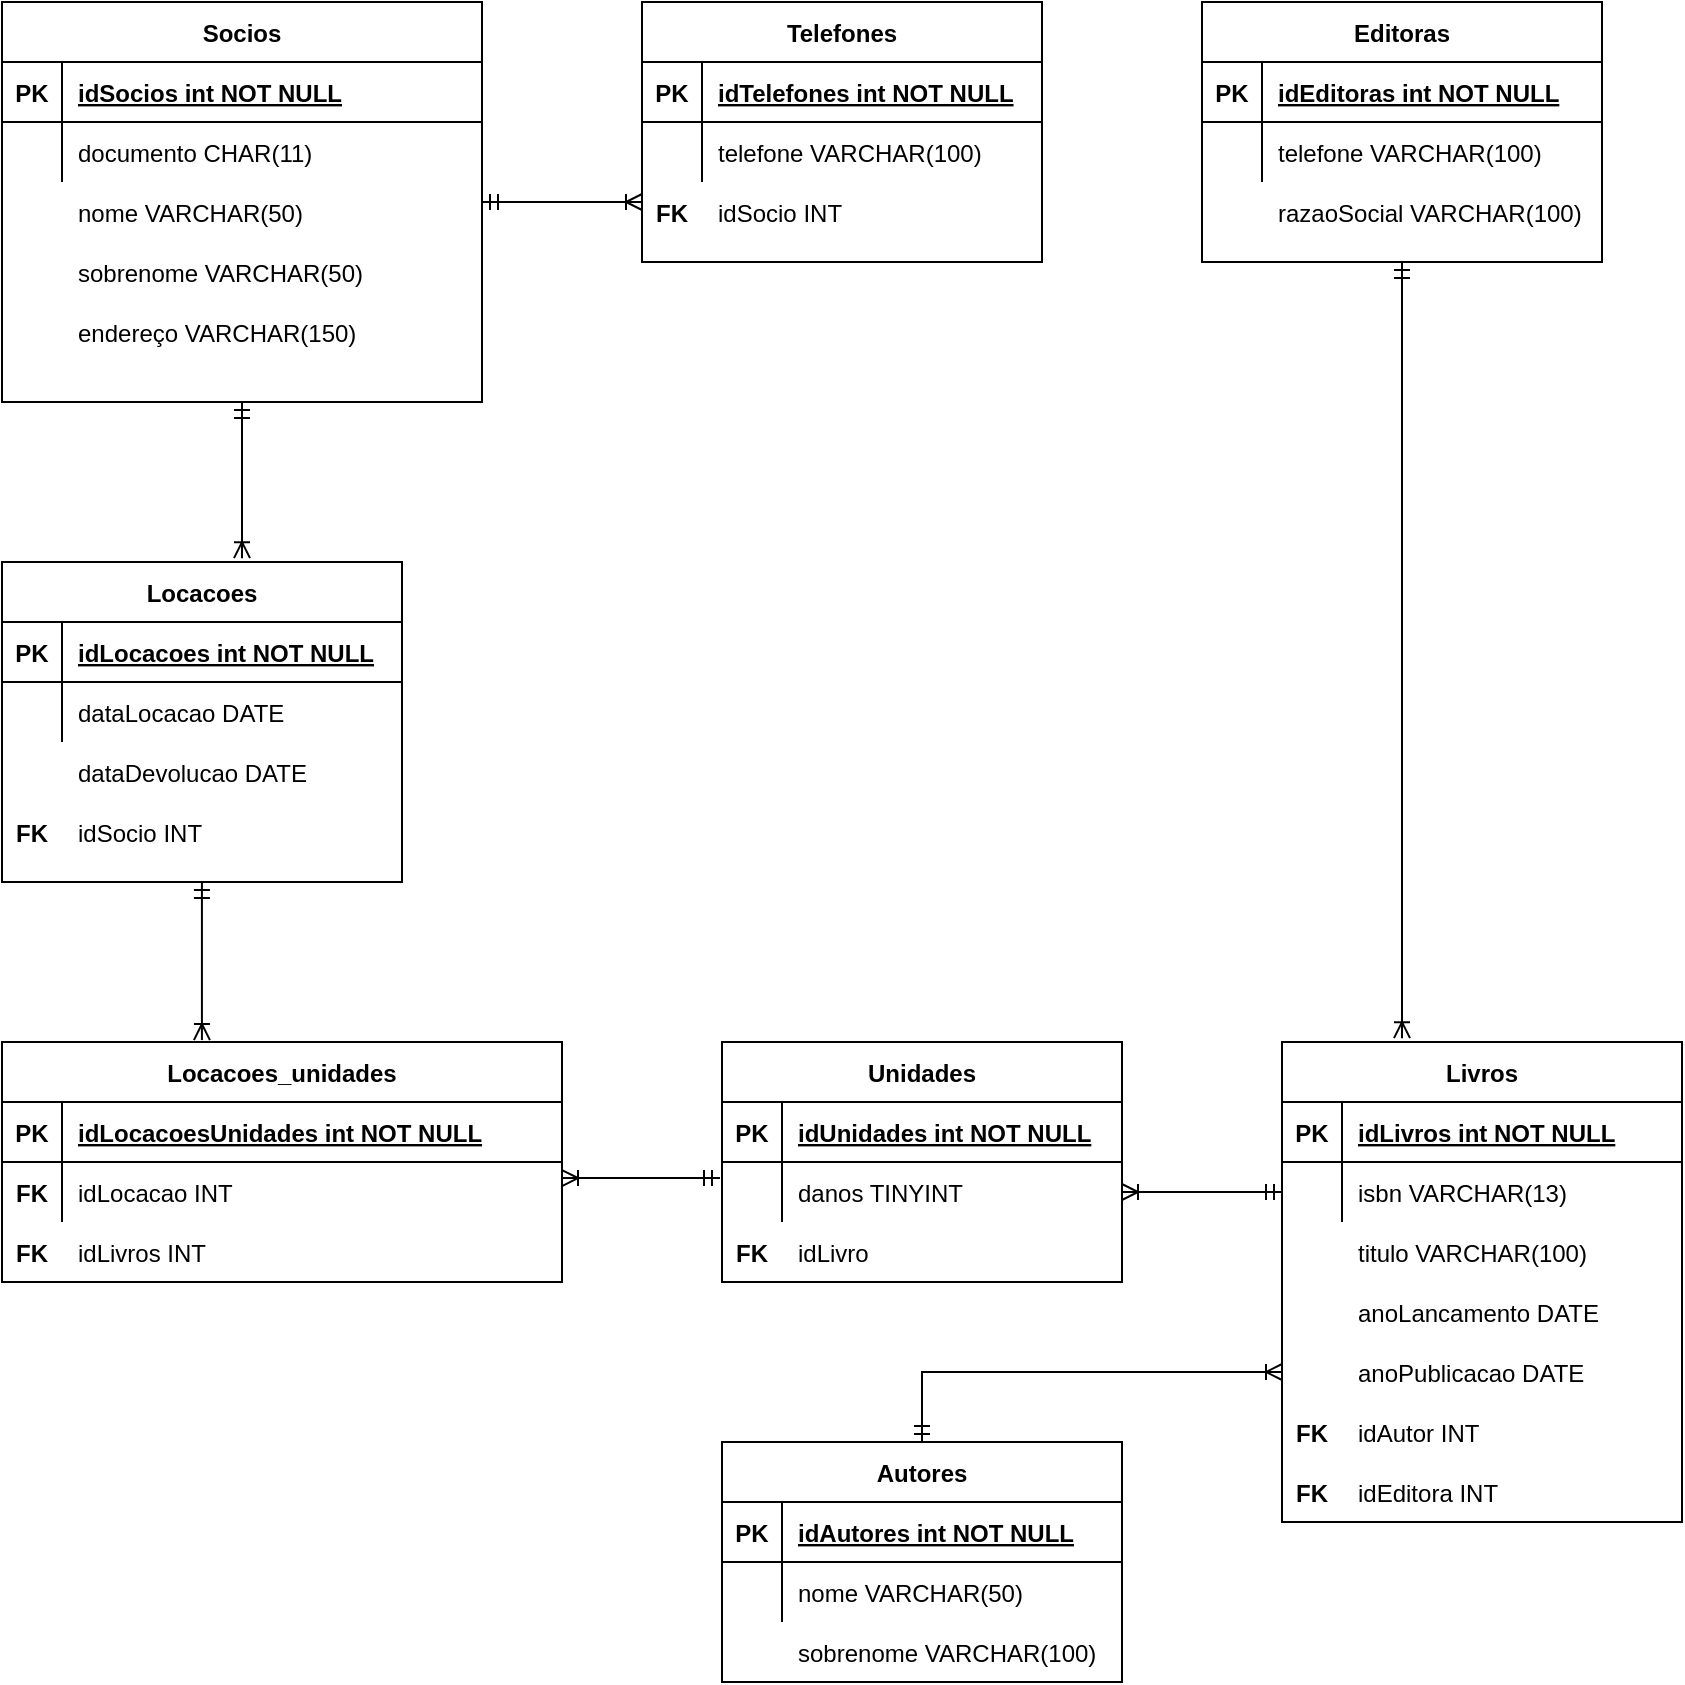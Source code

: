 <mxfile version="15.0.3"><diagram id="R2lEEEUBdFMjLlhIrx00" name="Page-1"><mxGraphModel dx="1247" dy="1137" grid="1" gridSize="10" guides="1" tooltips="1" connect="1" arrows="1" fold="1" page="1" pageScale="1" pageWidth="850" pageHeight="1100" math="0" shadow="0" extFonts="Permanent Marker^https://fonts.googleapis.com/css?family=Permanent+Marker"><root><mxCell id="0"/><mxCell id="1" parent="0"/><mxCell id="IzlybDZ93sGMeDmiDlMJ-96" style="edgeStyle=orthogonalEdgeStyle;rounded=0;orthogonalLoop=1;jettySize=auto;html=1;entryX=0.6;entryY=-0.012;entryDx=0;entryDy=0;entryPerimeter=0;startArrow=ERmandOne;startFill=0;endArrow=ERoneToMany;endFill=0;strokeWidth=1;" edge="1" parent="1" source="C-vyLk0tnHw3VtMMgP7b-23" target="IzlybDZ93sGMeDmiDlMJ-24"><mxGeometry relative="1" as="geometry"/></mxCell><mxCell id="IzlybDZ93sGMeDmiDlMJ-97" style="edgeStyle=orthogonalEdgeStyle;rounded=0;orthogonalLoop=1;jettySize=auto;html=1;startArrow=ERmandOne;startFill=0;endArrow=ERoneToMany;endFill=0;strokeWidth=1;" edge="1" parent="1" source="C-vyLk0tnHw3VtMMgP7b-23"><mxGeometry relative="1" as="geometry"><mxPoint x="320" y="140" as="targetPoint"/></mxGeometry></mxCell><mxCell id="C-vyLk0tnHw3VtMMgP7b-23" value="Socios" style="shape=table;startSize=30;container=1;collapsible=1;childLayout=tableLayout;fixedRows=1;rowLines=0;fontStyle=1;align=center;resizeLast=1;" parent="1" vertex="1"><mxGeometry y="40" width="240" height="200" as="geometry"/></mxCell><mxCell id="C-vyLk0tnHw3VtMMgP7b-24" value="" style="shape=partialRectangle;collapsible=0;dropTarget=0;pointerEvents=0;fillColor=none;points=[[0,0.5],[1,0.5]];portConstraint=eastwest;top=0;left=0;right=0;bottom=1;" parent="C-vyLk0tnHw3VtMMgP7b-23" vertex="1"><mxGeometry y="30" width="240" height="30" as="geometry"/></mxCell><mxCell id="C-vyLk0tnHw3VtMMgP7b-25" value="PK" style="shape=partialRectangle;overflow=hidden;connectable=0;fillColor=none;top=0;left=0;bottom=0;right=0;fontStyle=1;" parent="C-vyLk0tnHw3VtMMgP7b-24" vertex="1"><mxGeometry width="30" height="30" as="geometry"/></mxCell><mxCell id="C-vyLk0tnHw3VtMMgP7b-26" value="idSocios int NOT NULL " style="shape=partialRectangle;overflow=hidden;connectable=0;fillColor=none;top=0;left=0;bottom=0;right=0;align=left;spacingLeft=6;fontStyle=5;" parent="C-vyLk0tnHw3VtMMgP7b-24" vertex="1"><mxGeometry x="30" width="210" height="30" as="geometry"/></mxCell><mxCell id="C-vyLk0tnHw3VtMMgP7b-27" value="" style="shape=partialRectangle;collapsible=0;dropTarget=0;pointerEvents=0;fillColor=none;points=[[0,0.5],[1,0.5]];portConstraint=eastwest;top=0;left=0;right=0;bottom=0;" parent="C-vyLk0tnHw3VtMMgP7b-23" vertex="1"><mxGeometry y="60" width="240" height="30" as="geometry"/></mxCell><mxCell id="C-vyLk0tnHw3VtMMgP7b-28" value="" style="shape=partialRectangle;overflow=hidden;connectable=0;fillColor=none;top=0;left=0;bottom=0;right=0;" parent="C-vyLk0tnHw3VtMMgP7b-27" vertex="1"><mxGeometry width="30" height="30" as="geometry"/></mxCell><mxCell id="C-vyLk0tnHw3VtMMgP7b-29" value="documento CHAR(11)" style="shape=partialRectangle;overflow=hidden;connectable=0;fillColor=none;top=0;left=0;bottom=0;right=0;align=left;spacingLeft=6;" parent="C-vyLk0tnHw3VtMMgP7b-27" vertex="1"><mxGeometry x="30" width="210" height="30" as="geometry"/></mxCell><mxCell id="IzlybDZ93sGMeDmiDlMJ-1" value="nome VARCHAR(50)" style="shape=partialRectangle;overflow=hidden;connectable=0;fillColor=none;top=0;left=0;bottom=0;right=0;align=left;spacingLeft=6;" vertex="1" parent="1"><mxGeometry x="30" y="130" width="220" height="30" as="geometry"/></mxCell><mxCell id="IzlybDZ93sGMeDmiDlMJ-2" value="sobrenome VARCHAR(50)" style="shape=partialRectangle;overflow=hidden;connectable=0;fillColor=none;top=0;left=0;bottom=0;right=0;align=left;spacingLeft=6;" vertex="1" parent="1"><mxGeometry x="30" y="160" width="220" height="30" as="geometry"/></mxCell><mxCell id="IzlybDZ93sGMeDmiDlMJ-3" value="endereço VARCHAR(150)" style="shape=partialRectangle;overflow=hidden;connectable=0;fillColor=none;top=0;left=0;bottom=0;right=0;align=left;spacingLeft=6;" vertex="1" parent="1"><mxGeometry x="30" y="190" width="210" height="30" as="geometry"/></mxCell><mxCell id="IzlybDZ93sGMeDmiDlMJ-4" value="Telefones" style="shape=table;startSize=30;container=1;collapsible=1;childLayout=tableLayout;fixedRows=1;rowLines=0;fontStyle=1;align=center;resizeLast=1;" vertex="1" parent="1"><mxGeometry x="320" y="40" width="200" height="130" as="geometry"/></mxCell><mxCell id="IzlybDZ93sGMeDmiDlMJ-5" value="" style="shape=partialRectangle;collapsible=0;dropTarget=0;pointerEvents=0;fillColor=none;points=[[0,0.5],[1,0.5]];portConstraint=eastwest;top=0;left=0;right=0;bottom=1;" vertex="1" parent="IzlybDZ93sGMeDmiDlMJ-4"><mxGeometry y="30" width="200" height="30" as="geometry"/></mxCell><mxCell id="IzlybDZ93sGMeDmiDlMJ-6" value="PK" style="shape=partialRectangle;overflow=hidden;connectable=0;fillColor=none;top=0;left=0;bottom=0;right=0;fontStyle=1;" vertex="1" parent="IzlybDZ93sGMeDmiDlMJ-5"><mxGeometry width="30" height="30" as="geometry"/></mxCell><mxCell id="IzlybDZ93sGMeDmiDlMJ-7" value="idTelefones int NOT NULL " style="shape=partialRectangle;overflow=hidden;connectable=0;fillColor=none;top=0;left=0;bottom=0;right=0;align=left;spacingLeft=6;fontStyle=5;" vertex="1" parent="IzlybDZ93sGMeDmiDlMJ-5"><mxGeometry x="30" width="170" height="30" as="geometry"/></mxCell><mxCell id="IzlybDZ93sGMeDmiDlMJ-8" value="" style="shape=partialRectangle;collapsible=0;dropTarget=0;pointerEvents=0;fillColor=none;points=[[0,0.5],[1,0.5]];portConstraint=eastwest;top=0;left=0;right=0;bottom=0;" vertex="1" parent="IzlybDZ93sGMeDmiDlMJ-4"><mxGeometry y="60" width="200" height="30" as="geometry"/></mxCell><mxCell id="IzlybDZ93sGMeDmiDlMJ-9" value="" style="shape=partialRectangle;overflow=hidden;connectable=0;fillColor=none;top=0;left=0;bottom=0;right=0;" vertex="1" parent="IzlybDZ93sGMeDmiDlMJ-8"><mxGeometry width="30" height="30" as="geometry"/></mxCell><mxCell id="IzlybDZ93sGMeDmiDlMJ-10" value="telefone VARCHAR(100)" style="shape=partialRectangle;overflow=hidden;connectable=0;fillColor=none;top=0;left=0;bottom=0;right=0;align=left;spacingLeft=6;" vertex="1" parent="IzlybDZ93sGMeDmiDlMJ-8"><mxGeometry x="30" width="170" height="30" as="geometry"/></mxCell><mxCell id="IzlybDZ93sGMeDmiDlMJ-11" value="idSocio INT" style="shape=partialRectangle;overflow=hidden;connectable=0;fillColor=none;top=0;left=0;bottom=0;right=0;align=left;spacingLeft=6;" vertex="1" parent="1"><mxGeometry x="350" y="130" width="220" height="30" as="geometry"/></mxCell><mxCell id="IzlybDZ93sGMeDmiDlMJ-14" value="FK" style="shape=partialRectangle;overflow=hidden;connectable=0;fillColor=none;top=0;left=0;bottom=0;right=0;fontStyle=1;" vertex="1" parent="1"><mxGeometry x="320" y="130" width="30" height="30" as="geometry"/></mxCell><mxCell id="IzlybDZ93sGMeDmiDlMJ-92" style="edgeStyle=orthogonalEdgeStyle;rounded=0;orthogonalLoop=1;jettySize=auto;html=1;entryX=0.3;entryY=-0.008;entryDx=0;entryDy=0;entryPerimeter=0;startArrow=ERmandOne;startFill=0;endArrow=ERoneToMany;endFill=0;strokeWidth=1;" edge="1" parent="1" source="IzlybDZ93sGMeDmiDlMJ-15" target="IzlybDZ93sGMeDmiDlMJ-60"><mxGeometry relative="1" as="geometry"/></mxCell><mxCell id="IzlybDZ93sGMeDmiDlMJ-15" value="Editoras" style="shape=table;startSize=30;container=1;collapsible=1;childLayout=tableLayout;fixedRows=1;rowLines=0;fontStyle=1;align=center;resizeLast=1;" vertex="1" parent="1"><mxGeometry x="600" y="40" width="200" height="130" as="geometry"/></mxCell><mxCell id="IzlybDZ93sGMeDmiDlMJ-16" value="" style="shape=partialRectangle;collapsible=0;dropTarget=0;pointerEvents=0;fillColor=none;points=[[0,0.5],[1,0.5]];portConstraint=eastwest;top=0;left=0;right=0;bottom=1;" vertex="1" parent="IzlybDZ93sGMeDmiDlMJ-15"><mxGeometry y="30" width="200" height="30" as="geometry"/></mxCell><mxCell id="IzlybDZ93sGMeDmiDlMJ-17" value="PK" style="shape=partialRectangle;overflow=hidden;connectable=0;fillColor=none;top=0;left=0;bottom=0;right=0;fontStyle=1;" vertex="1" parent="IzlybDZ93sGMeDmiDlMJ-16"><mxGeometry width="30" height="30" as="geometry"/></mxCell><mxCell id="IzlybDZ93sGMeDmiDlMJ-18" value="idEditoras int NOT NULL " style="shape=partialRectangle;overflow=hidden;connectable=0;fillColor=none;top=0;left=0;bottom=0;right=0;align=left;spacingLeft=6;fontStyle=5;" vertex="1" parent="IzlybDZ93sGMeDmiDlMJ-16"><mxGeometry x="30" width="170" height="30" as="geometry"/></mxCell><mxCell id="IzlybDZ93sGMeDmiDlMJ-19" value="" style="shape=partialRectangle;collapsible=0;dropTarget=0;pointerEvents=0;fillColor=none;points=[[0,0.5],[1,0.5]];portConstraint=eastwest;top=0;left=0;right=0;bottom=0;" vertex="1" parent="IzlybDZ93sGMeDmiDlMJ-15"><mxGeometry y="60" width="200" height="30" as="geometry"/></mxCell><mxCell id="IzlybDZ93sGMeDmiDlMJ-20" value="" style="shape=partialRectangle;overflow=hidden;connectable=0;fillColor=none;top=0;left=0;bottom=0;right=0;" vertex="1" parent="IzlybDZ93sGMeDmiDlMJ-19"><mxGeometry width="30" height="30" as="geometry"/></mxCell><mxCell id="IzlybDZ93sGMeDmiDlMJ-21" value="telefone VARCHAR(100)" style="shape=partialRectangle;overflow=hidden;connectable=0;fillColor=none;top=0;left=0;bottom=0;right=0;align=left;spacingLeft=6;" vertex="1" parent="IzlybDZ93sGMeDmiDlMJ-19"><mxGeometry x="30" width="170" height="30" as="geometry"/></mxCell><mxCell id="IzlybDZ93sGMeDmiDlMJ-22" value="razaoSocial VARCHAR(100)" style="shape=partialRectangle;overflow=hidden;connectable=0;fillColor=none;top=0;left=0;bottom=0;right=0;align=left;spacingLeft=6;" vertex="1" parent="1"><mxGeometry x="630" y="130" width="170" height="30" as="geometry"/></mxCell><mxCell id="IzlybDZ93sGMeDmiDlMJ-95" style="edgeStyle=orthogonalEdgeStyle;rounded=0;orthogonalLoop=1;jettySize=auto;html=1;entryX=0.357;entryY=-0.008;entryDx=0;entryDy=0;entryPerimeter=0;startArrow=ERmandOne;startFill=0;endArrow=ERoneToMany;endFill=0;strokeWidth=1;" edge="1" parent="1" source="IzlybDZ93sGMeDmiDlMJ-24" target="IzlybDZ93sGMeDmiDlMJ-37"><mxGeometry relative="1" as="geometry"/></mxCell><mxCell id="IzlybDZ93sGMeDmiDlMJ-24" value="Locacoes" style="shape=table;startSize=30;container=1;collapsible=1;childLayout=tableLayout;fixedRows=1;rowLines=0;fontStyle=1;align=center;resizeLast=1;" vertex="1" parent="1"><mxGeometry y="320" width="200" height="160" as="geometry"/></mxCell><mxCell id="IzlybDZ93sGMeDmiDlMJ-25" value="" style="shape=partialRectangle;collapsible=0;dropTarget=0;pointerEvents=0;fillColor=none;points=[[0,0.5],[1,0.5]];portConstraint=eastwest;top=0;left=0;right=0;bottom=1;" vertex="1" parent="IzlybDZ93sGMeDmiDlMJ-24"><mxGeometry y="30" width="200" height="30" as="geometry"/></mxCell><mxCell id="IzlybDZ93sGMeDmiDlMJ-26" value="PK" style="shape=partialRectangle;overflow=hidden;connectable=0;fillColor=none;top=0;left=0;bottom=0;right=0;fontStyle=1;" vertex="1" parent="IzlybDZ93sGMeDmiDlMJ-25"><mxGeometry width="30" height="30" as="geometry"/></mxCell><mxCell id="IzlybDZ93sGMeDmiDlMJ-27" value="idLocacoes int NOT NULL " style="shape=partialRectangle;overflow=hidden;connectable=0;fillColor=none;top=0;left=0;bottom=0;right=0;align=left;spacingLeft=6;fontStyle=5;" vertex="1" parent="IzlybDZ93sGMeDmiDlMJ-25"><mxGeometry x="30" width="170" height="30" as="geometry"/></mxCell><mxCell id="IzlybDZ93sGMeDmiDlMJ-28" value="" style="shape=partialRectangle;collapsible=0;dropTarget=0;pointerEvents=0;fillColor=none;points=[[0,0.5],[1,0.5]];portConstraint=eastwest;top=0;left=0;right=0;bottom=0;" vertex="1" parent="IzlybDZ93sGMeDmiDlMJ-24"><mxGeometry y="60" width="200" height="30" as="geometry"/></mxCell><mxCell id="IzlybDZ93sGMeDmiDlMJ-29" value="" style="shape=partialRectangle;overflow=hidden;connectable=0;fillColor=none;top=0;left=0;bottom=0;right=0;" vertex="1" parent="IzlybDZ93sGMeDmiDlMJ-28"><mxGeometry width="30" height="30" as="geometry"/></mxCell><mxCell id="IzlybDZ93sGMeDmiDlMJ-30" value="dataLocacao DATE" style="shape=partialRectangle;overflow=hidden;connectable=0;fillColor=none;top=0;left=0;bottom=0;right=0;align=left;spacingLeft=6;" vertex="1" parent="IzlybDZ93sGMeDmiDlMJ-28"><mxGeometry x="30" width="170" height="30" as="geometry"/></mxCell><mxCell id="IzlybDZ93sGMeDmiDlMJ-31" value="FK" style="shape=partialRectangle;overflow=hidden;connectable=0;fillColor=none;top=0;left=0;bottom=0;right=0;fontStyle=1;" vertex="1" parent="1"><mxGeometry y="440" width="30" height="30" as="geometry"/></mxCell><mxCell id="IzlybDZ93sGMeDmiDlMJ-32" value="" style="shape=partialRectangle;collapsible=0;dropTarget=0;pointerEvents=0;fillColor=none;points=[[0,0.5],[1,0.5]];portConstraint=eastwest;top=0;left=0;right=0;bottom=0;" vertex="1" parent="1"><mxGeometry y="410" width="200" height="30" as="geometry"/></mxCell><mxCell id="IzlybDZ93sGMeDmiDlMJ-34" value="dataDevolucao DATE" style="shape=partialRectangle;overflow=hidden;connectable=0;fillColor=none;top=0;left=0;bottom=0;right=0;align=left;spacingLeft=6;" vertex="1" parent="IzlybDZ93sGMeDmiDlMJ-32"><mxGeometry x="30" width="170" height="30" as="geometry"/></mxCell><mxCell id="IzlybDZ93sGMeDmiDlMJ-36" value="idSocio INT" style="shape=partialRectangle;overflow=hidden;connectable=0;fillColor=none;top=0;left=0;bottom=0;right=0;align=left;spacingLeft=6;" vertex="1" parent="1"><mxGeometry x="30" y="440" width="170" height="30" as="geometry"/></mxCell><mxCell id="IzlybDZ93sGMeDmiDlMJ-37" value="Locacoes_unidades" style="shape=table;startSize=30;container=1;collapsible=1;childLayout=tableLayout;fixedRows=1;rowLines=0;fontStyle=1;align=center;resizeLast=1;" vertex="1" parent="1"><mxGeometry y="560" width="280" height="120" as="geometry"/></mxCell><mxCell id="IzlybDZ93sGMeDmiDlMJ-38" value="" style="shape=partialRectangle;collapsible=0;dropTarget=0;pointerEvents=0;fillColor=none;points=[[0,0.5],[1,0.5]];portConstraint=eastwest;top=0;left=0;right=0;bottom=1;" vertex="1" parent="IzlybDZ93sGMeDmiDlMJ-37"><mxGeometry y="30" width="280" height="30" as="geometry"/></mxCell><mxCell id="IzlybDZ93sGMeDmiDlMJ-39" value="PK" style="shape=partialRectangle;overflow=hidden;connectable=0;fillColor=none;top=0;left=0;bottom=0;right=0;fontStyle=1;" vertex="1" parent="IzlybDZ93sGMeDmiDlMJ-38"><mxGeometry width="30" height="30" as="geometry"/></mxCell><mxCell id="IzlybDZ93sGMeDmiDlMJ-40" value="idLocacoesUnidades int NOT NULL " style="shape=partialRectangle;overflow=hidden;connectable=0;fillColor=none;top=0;left=0;bottom=0;right=0;align=left;spacingLeft=6;fontStyle=5;" vertex="1" parent="IzlybDZ93sGMeDmiDlMJ-38"><mxGeometry x="30" width="250" height="30" as="geometry"/></mxCell><mxCell id="IzlybDZ93sGMeDmiDlMJ-41" value="" style="shape=partialRectangle;collapsible=0;dropTarget=0;pointerEvents=0;fillColor=none;points=[[0,0.5],[1,0.5]];portConstraint=eastwest;top=0;left=0;right=0;bottom=0;" vertex="1" parent="IzlybDZ93sGMeDmiDlMJ-37"><mxGeometry y="60" width="280" height="30" as="geometry"/></mxCell><mxCell id="IzlybDZ93sGMeDmiDlMJ-42" value="" style="shape=partialRectangle;overflow=hidden;connectable=0;fillColor=none;top=0;left=0;bottom=0;right=0;" vertex="1" parent="IzlybDZ93sGMeDmiDlMJ-41"><mxGeometry width="30" height="30" as="geometry"/></mxCell><mxCell id="IzlybDZ93sGMeDmiDlMJ-43" value="idLocacao INT" style="shape=partialRectangle;overflow=hidden;connectable=0;fillColor=none;top=0;left=0;bottom=0;right=0;align=left;spacingLeft=6;" vertex="1" parent="IzlybDZ93sGMeDmiDlMJ-41"><mxGeometry x="30" width="250" height="30" as="geometry"/></mxCell><mxCell id="IzlybDZ93sGMeDmiDlMJ-44" value="FK" style="shape=partialRectangle;overflow=hidden;connectable=0;fillColor=none;top=0;left=0;bottom=0;right=0;fontStyle=1;" vertex="1" parent="1"><mxGeometry y="650" width="30" height="30" as="geometry"/></mxCell><mxCell id="IzlybDZ93sGMeDmiDlMJ-45" value="" style="shape=partialRectangle;collapsible=0;dropTarget=0;pointerEvents=0;fillColor=none;points=[[0,0.5],[1,0.5]];portConstraint=eastwest;top=0;left=0;right=0;bottom=0;" vertex="1" parent="1"><mxGeometry y="650" width="200" height="30" as="geometry"/></mxCell><mxCell id="IzlybDZ93sGMeDmiDlMJ-46" value="idLivros INT" style="shape=partialRectangle;overflow=hidden;connectable=0;fillColor=none;top=0;left=0;bottom=0;right=0;align=left;spacingLeft=6;" vertex="1" parent="IzlybDZ93sGMeDmiDlMJ-45"><mxGeometry x="30" width="170" height="30" as="geometry"/></mxCell><mxCell id="IzlybDZ93sGMeDmiDlMJ-48" value="FK" style="shape=partialRectangle;overflow=hidden;connectable=0;fillColor=none;top=0;left=0;bottom=0;right=0;fontStyle=1;" vertex="1" parent="1"><mxGeometry y="620" width="30" height="30" as="geometry"/></mxCell><mxCell id="IzlybDZ93sGMeDmiDlMJ-93" style="edgeStyle=orthogonalEdgeStyle;rounded=0;orthogonalLoop=1;jettySize=auto;html=1;entryX=1;entryY=0.267;entryDx=0;entryDy=0;entryPerimeter=0;startArrow=ERmandOne;startFill=0;endArrow=ERoneToMany;endFill=0;strokeWidth=1;exitX=-0.005;exitY=0.267;exitDx=0;exitDy=0;exitPerimeter=0;" edge="1" parent="1" source="IzlybDZ93sGMeDmiDlMJ-53" target="IzlybDZ93sGMeDmiDlMJ-41"><mxGeometry relative="1" as="geometry"/></mxCell><mxCell id="IzlybDZ93sGMeDmiDlMJ-49" value="Unidades" style="shape=table;startSize=30;container=1;collapsible=1;childLayout=tableLayout;fixedRows=1;rowLines=0;fontStyle=1;align=center;resizeLast=1;" vertex="1" parent="1"><mxGeometry x="360" y="560" width="200" height="120" as="geometry"/></mxCell><mxCell id="IzlybDZ93sGMeDmiDlMJ-50" value="" style="shape=partialRectangle;collapsible=0;dropTarget=0;pointerEvents=0;fillColor=none;points=[[0,0.5],[1,0.5]];portConstraint=eastwest;top=0;left=0;right=0;bottom=1;" vertex="1" parent="IzlybDZ93sGMeDmiDlMJ-49"><mxGeometry y="30" width="200" height="30" as="geometry"/></mxCell><mxCell id="IzlybDZ93sGMeDmiDlMJ-51" value="PK" style="shape=partialRectangle;overflow=hidden;connectable=0;fillColor=none;top=0;left=0;bottom=0;right=0;fontStyle=1;" vertex="1" parent="IzlybDZ93sGMeDmiDlMJ-50"><mxGeometry width="30" height="30" as="geometry"/></mxCell><mxCell id="IzlybDZ93sGMeDmiDlMJ-52" value="idUnidades int NOT NULL " style="shape=partialRectangle;overflow=hidden;connectable=0;fillColor=none;top=0;left=0;bottom=0;right=0;align=left;spacingLeft=6;fontStyle=5;" vertex="1" parent="IzlybDZ93sGMeDmiDlMJ-50"><mxGeometry x="30" width="170" height="30" as="geometry"/></mxCell><mxCell id="IzlybDZ93sGMeDmiDlMJ-53" value="" style="shape=partialRectangle;collapsible=0;dropTarget=0;pointerEvents=0;fillColor=none;points=[[0,0.5],[1,0.5]];portConstraint=eastwest;top=0;left=0;right=0;bottom=0;" vertex="1" parent="IzlybDZ93sGMeDmiDlMJ-49"><mxGeometry y="60" width="200" height="30" as="geometry"/></mxCell><mxCell id="IzlybDZ93sGMeDmiDlMJ-54" value="" style="shape=partialRectangle;overflow=hidden;connectable=0;fillColor=none;top=0;left=0;bottom=0;right=0;" vertex="1" parent="IzlybDZ93sGMeDmiDlMJ-53"><mxGeometry width="30" height="30" as="geometry"/></mxCell><mxCell id="IzlybDZ93sGMeDmiDlMJ-55" value="danos TINYINT" style="shape=partialRectangle;overflow=hidden;connectable=0;fillColor=none;top=0;left=0;bottom=0;right=0;align=left;spacingLeft=6;" vertex="1" parent="IzlybDZ93sGMeDmiDlMJ-53"><mxGeometry x="30" width="170" height="30" as="geometry"/></mxCell><mxCell id="IzlybDZ93sGMeDmiDlMJ-56" value="FK" style="shape=partialRectangle;overflow=hidden;connectable=0;fillColor=none;top=0;left=0;bottom=0;right=0;fontStyle=1;" vertex="1" parent="1"><mxGeometry x="360" y="650" width="30" height="30" as="geometry"/></mxCell><mxCell id="IzlybDZ93sGMeDmiDlMJ-57" value="" style="shape=partialRectangle;collapsible=0;dropTarget=0;pointerEvents=0;fillColor=none;points=[[0,0.5],[1,0.5]];portConstraint=eastwest;top=0;left=0;right=0;bottom=0;" vertex="1" parent="1"><mxGeometry x="360" y="650" width="200" height="30" as="geometry"/></mxCell><mxCell id="IzlybDZ93sGMeDmiDlMJ-58" value="idLivro" style="shape=partialRectangle;overflow=hidden;connectable=0;fillColor=none;top=0;left=0;bottom=0;right=0;align=left;spacingLeft=6;" vertex="1" parent="IzlybDZ93sGMeDmiDlMJ-57"><mxGeometry x="30" width="170" height="30" as="geometry"/></mxCell><mxCell id="IzlybDZ93sGMeDmiDlMJ-91" style="edgeStyle=orthogonalEdgeStyle;rounded=0;orthogonalLoop=1;jettySize=auto;html=1;entryX=1;entryY=0.5;entryDx=0;entryDy=0;startArrow=ERmandOne;startFill=0;endArrow=ERoneToMany;endFill=0;strokeWidth=1;exitX=0;exitY=0.5;exitDx=0;exitDy=0;" edge="1" parent="1" source="IzlybDZ93sGMeDmiDlMJ-64" target="IzlybDZ93sGMeDmiDlMJ-53"><mxGeometry relative="1" as="geometry"/></mxCell><mxCell id="IzlybDZ93sGMeDmiDlMJ-60" value="Livros" style="shape=table;startSize=30;container=1;collapsible=1;childLayout=tableLayout;fixedRows=1;rowLines=0;fontStyle=1;align=center;resizeLast=1;" vertex="1" parent="1"><mxGeometry x="640" y="560" width="200" height="240" as="geometry"/></mxCell><mxCell id="IzlybDZ93sGMeDmiDlMJ-61" value="" style="shape=partialRectangle;collapsible=0;dropTarget=0;pointerEvents=0;fillColor=none;points=[[0,0.5],[1,0.5]];portConstraint=eastwest;top=0;left=0;right=0;bottom=1;" vertex="1" parent="IzlybDZ93sGMeDmiDlMJ-60"><mxGeometry y="30" width="200" height="30" as="geometry"/></mxCell><mxCell id="IzlybDZ93sGMeDmiDlMJ-62" value="PK" style="shape=partialRectangle;overflow=hidden;connectable=0;fillColor=none;top=0;left=0;bottom=0;right=0;fontStyle=1;" vertex="1" parent="IzlybDZ93sGMeDmiDlMJ-61"><mxGeometry width="30" height="30" as="geometry"/></mxCell><mxCell id="IzlybDZ93sGMeDmiDlMJ-63" value="idLivros int NOT NULL " style="shape=partialRectangle;overflow=hidden;connectable=0;fillColor=none;top=0;left=0;bottom=0;right=0;align=left;spacingLeft=6;fontStyle=5;" vertex="1" parent="IzlybDZ93sGMeDmiDlMJ-61"><mxGeometry x="30" width="170" height="30" as="geometry"/></mxCell><mxCell id="IzlybDZ93sGMeDmiDlMJ-64" value="" style="shape=partialRectangle;collapsible=0;dropTarget=0;pointerEvents=0;fillColor=none;points=[[0,0.5],[1,0.5]];portConstraint=eastwest;top=0;left=0;right=0;bottom=0;" vertex="1" parent="IzlybDZ93sGMeDmiDlMJ-60"><mxGeometry y="60" width="200" height="30" as="geometry"/></mxCell><mxCell id="IzlybDZ93sGMeDmiDlMJ-65" value="" style="shape=partialRectangle;overflow=hidden;connectable=0;fillColor=none;top=0;left=0;bottom=0;right=0;" vertex="1" parent="IzlybDZ93sGMeDmiDlMJ-64"><mxGeometry width="30" height="30" as="geometry"/></mxCell><mxCell id="IzlybDZ93sGMeDmiDlMJ-66" value="isbn VARCHAR(13)" style="shape=partialRectangle;overflow=hidden;connectable=0;fillColor=none;top=0;left=0;bottom=0;right=0;align=left;spacingLeft=6;" vertex="1" parent="IzlybDZ93sGMeDmiDlMJ-64"><mxGeometry x="30" width="170" height="30" as="geometry"/></mxCell><mxCell id="IzlybDZ93sGMeDmiDlMJ-67" value="FK" style="shape=partialRectangle;overflow=hidden;connectable=0;fillColor=none;top=0;left=0;bottom=0;right=0;fontStyle=1;" vertex="1" parent="1"><mxGeometry x="640" y="770" width="30" height="30" as="geometry"/></mxCell><mxCell id="IzlybDZ93sGMeDmiDlMJ-68" value="" style="shape=partialRectangle;collapsible=0;dropTarget=0;pointerEvents=0;fillColor=none;points=[[0,0.5],[1,0.5]];portConstraint=eastwest;top=0;left=0;right=0;bottom=0;" vertex="1" parent="1"><mxGeometry x="640" y="770" width="200" height="30" as="geometry"/></mxCell><mxCell id="IzlybDZ93sGMeDmiDlMJ-69" value="idEditora INT" style="shape=partialRectangle;overflow=hidden;connectable=0;fillColor=none;top=0;left=0;bottom=0;right=0;align=left;spacingLeft=6;" vertex="1" parent="IzlybDZ93sGMeDmiDlMJ-68"><mxGeometry x="30" width="170" height="30" as="geometry"/></mxCell><mxCell id="IzlybDZ93sGMeDmiDlMJ-70" value="titulo VARCHAR(100)" style="shape=partialRectangle;overflow=hidden;connectable=0;fillColor=none;top=0;left=0;bottom=0;right=0;align=left;spacingLeft=6;" vertex="1" parent="1"><mxGeometry x="670" y="650" width="170" height="30" as="geometry"/></mxCell><mxCell id="IzlybDZ93sGMeDmiDlMJ-71" value="anoLancamento DATE" style="shape=partialRectangle;overflow=hidden;connectable=0;fillColor=none;top=0;left=0;bottom=0;right=0;align=left;spacingLeft=6;" vertex="1" parent="1"><mxGeometry x="670" y="680" width="170" height="30" as="geometry"/></mxCell><mxCell id="IzlybDZ93sGMeDmiDlMJ-72" value="anoPublicacao DATE" style="shape=partialRectangle;overflow=hidden;connectable=0;fillColor=none;top=0;left=0;bottom=0;right=0;align=left;spacingLeft=6;" vertex="1" parent="1"><mxGeometry x="670" y="710" width="170" height="30" as="geometry"/></mxCell><mxCell id="IzlybDZ93sGMeDmiDlMJ-73" value="idAutor INT" style="shape=partialRectangle;overflow=hidden;connectable=0;fillColor=none;top=0;left=0;bottom=0;right=0;align=left;spacingLeft=6;" vertex="1" parent="1"><mxGeometry x="670" y="740" width="170" height="30" as="geometry"/></mxCell><mxCell id="IzlybDZ93sGMeDmiDlMJ-74" value="FK" style="shape=partialRectangle;overflow=hidden;connectable=0;fillColor=none;top=0;left=0;bottom=0;right=0;fontStyle=1;" vertex="1" parent="1"><mxGeometry x="640" y="740" width="30" height="30" as="geometry"/></mxCell><mxCell id="IzlybDZ93sGMeDmiDlMJ-90" style="edgeStyle=orthogonalEdgeStyle;rounded=0;orthogonalLoop=1;jettySize=auto;html=1;endArrow=ERoneToMany;endFill=0;strokeWidth=1;startArrow=ERmandOne;startFill=0;exitX=0.5;exitY=0;exitDx=0;exitDy=0;" edge="1" parent="1" source="IzlybDZ93sGMeDmiDlMJ-75"><mxGeometry relative="1" as="geometry"><mxPoint x="640" y="725" as="targetPoint"/><mxPoint x="480" y="750" as="sourcePoint"/><Array as="points"><mxPoint x="460" y="725"/><mxPoint x="600" y="725"/></Array></mxGeometry></mxCell><mxCell id="IzlybDZ93sGMeDmiDlMJ-75" value="Autores" style="shape=table;startSize=30;container=1;collapsible=1;childLayout=tableLayout;fixedRows=1;rowLines=0;fontStyle=1;align=center;resizeLast=1;" vertex="1" parent="1"><mxGeometry x="360" y="760" width="200" height="120" as="geometry"/></mxCell><mxCell id="IzlybDZ93sGMeDmiDlMJ-76" value="" style="shape=partialRectangle;collapsible=0;dropTarget=0;pointerEvents=0;fillColor=none;points=[[0,0.5],[1,0.5]];portConstraint=eastwest;top=0;left=0;right=0;bottom=1;" vertex="1" parent="IzlybDZ93sGMeDmiDlMJ-75"><mxGeometry y="30" width="200" height="30" as="geometry"/></mxCell><mxCell id="IzlybDZ93sGMeDmiDlMJ-77" value="PK" style="shape=partialRectangle;overflow=hidden;connectable=0;fillColor=none;top=0;left=0;bottom=0;right=0;fontStyle=1;" vertex="1" parent="IzlybDZ93sGMeDmiDlMJ-76"><mxGeometry width="30" height="30" as="geometry"/></mxCell><mxCell id="IzlybDZ93sGMeDmiDlMJ-78" value="idAutores int NOT NULL " style="shape=partialRectangle;overflow=hidden;connectable=0;fillColor=none;top=0;left=0;bottom=0;right=0;align=left;spacingLeft=6;fontStyle=5;" vertex="1" parent="IzlybDZ93sGMeDmiDlMJ-76"><mxGeometry x="30" width="170" height="30" as="geometry"/></mxCell><mxCell id="IzlybDZ93sGMeDmiDlMJ-79" value="" style="shape=partialRectangle;collapsible=0;dropTarget=0;pointerEvents=0;fillColor=none;points=[[0,0.5],[1,0.5]];portConstraint=eastwest;top=0;left=0;right=0;bottom=0;" vertex="1" parent="IzlybDZ93sGMeDmiDlMJ-75"><mxGeometry y="60" width="200" height="30" as="geometry"/></mxCell><mxCell id="IzlybDZ93sGMeDmiDlMJ-80" value="" style="shape=partialRectangle;overflow=hidden;connectable=0;fillColor=none;top=0;left=0;bottom=0;right=0;" vertex="1" parent="IzlybDZ93sGMeDmiDlMJ-79"><mxGeometry width="30" height="30" as="geometry"/></mxCell><mxCell id="IzlybDZ93sGMeDmiDlMJ-81" value="nome VARCHAR(50)" style="shape=partialRectangle;overflow=hidden;connectable=0;fillColor=none;top=0;left=0;bottom=0;right=0;align=left;spacingLeft=6;" vertex="1" parent="IzlybDZ93sGMeDmiDlMJ-79"><mxGeometry x="30" width="170" height="30" as="geometry"/></mxCell><mxCell id="IzlybDZ93sGMeDmiDlMJ-83" value="" style="shape=partialRectangle;collapsible=0;dropTarget=0;pointerEvents=0;fillColor=none;points=[[0,0.5],[1,0.5]];portConstraint=eastwest;top=0;left=0;right=0;bottom=0;" vertex="1" parent="1"><mxGeometry x="360" y="850" width="200" height="30" as="geometry"/></mxCell><mxCell id="IzlybDZ93sGMeDmiDlMJ-85" value="sobrenome VARCHAR(100)" style="shape=partialRectangle;overflow=hidden;connectable=0;fillColor=none;top=0;left=0;bottom=0;right=0;align=left;spacingLeft=6;" vertex="1" parent="1"><mxGeometry x="390" y="850" width="170" height="30" as="geometry"/></mxCell></root></mxGraphModel></diagram></mxfile>